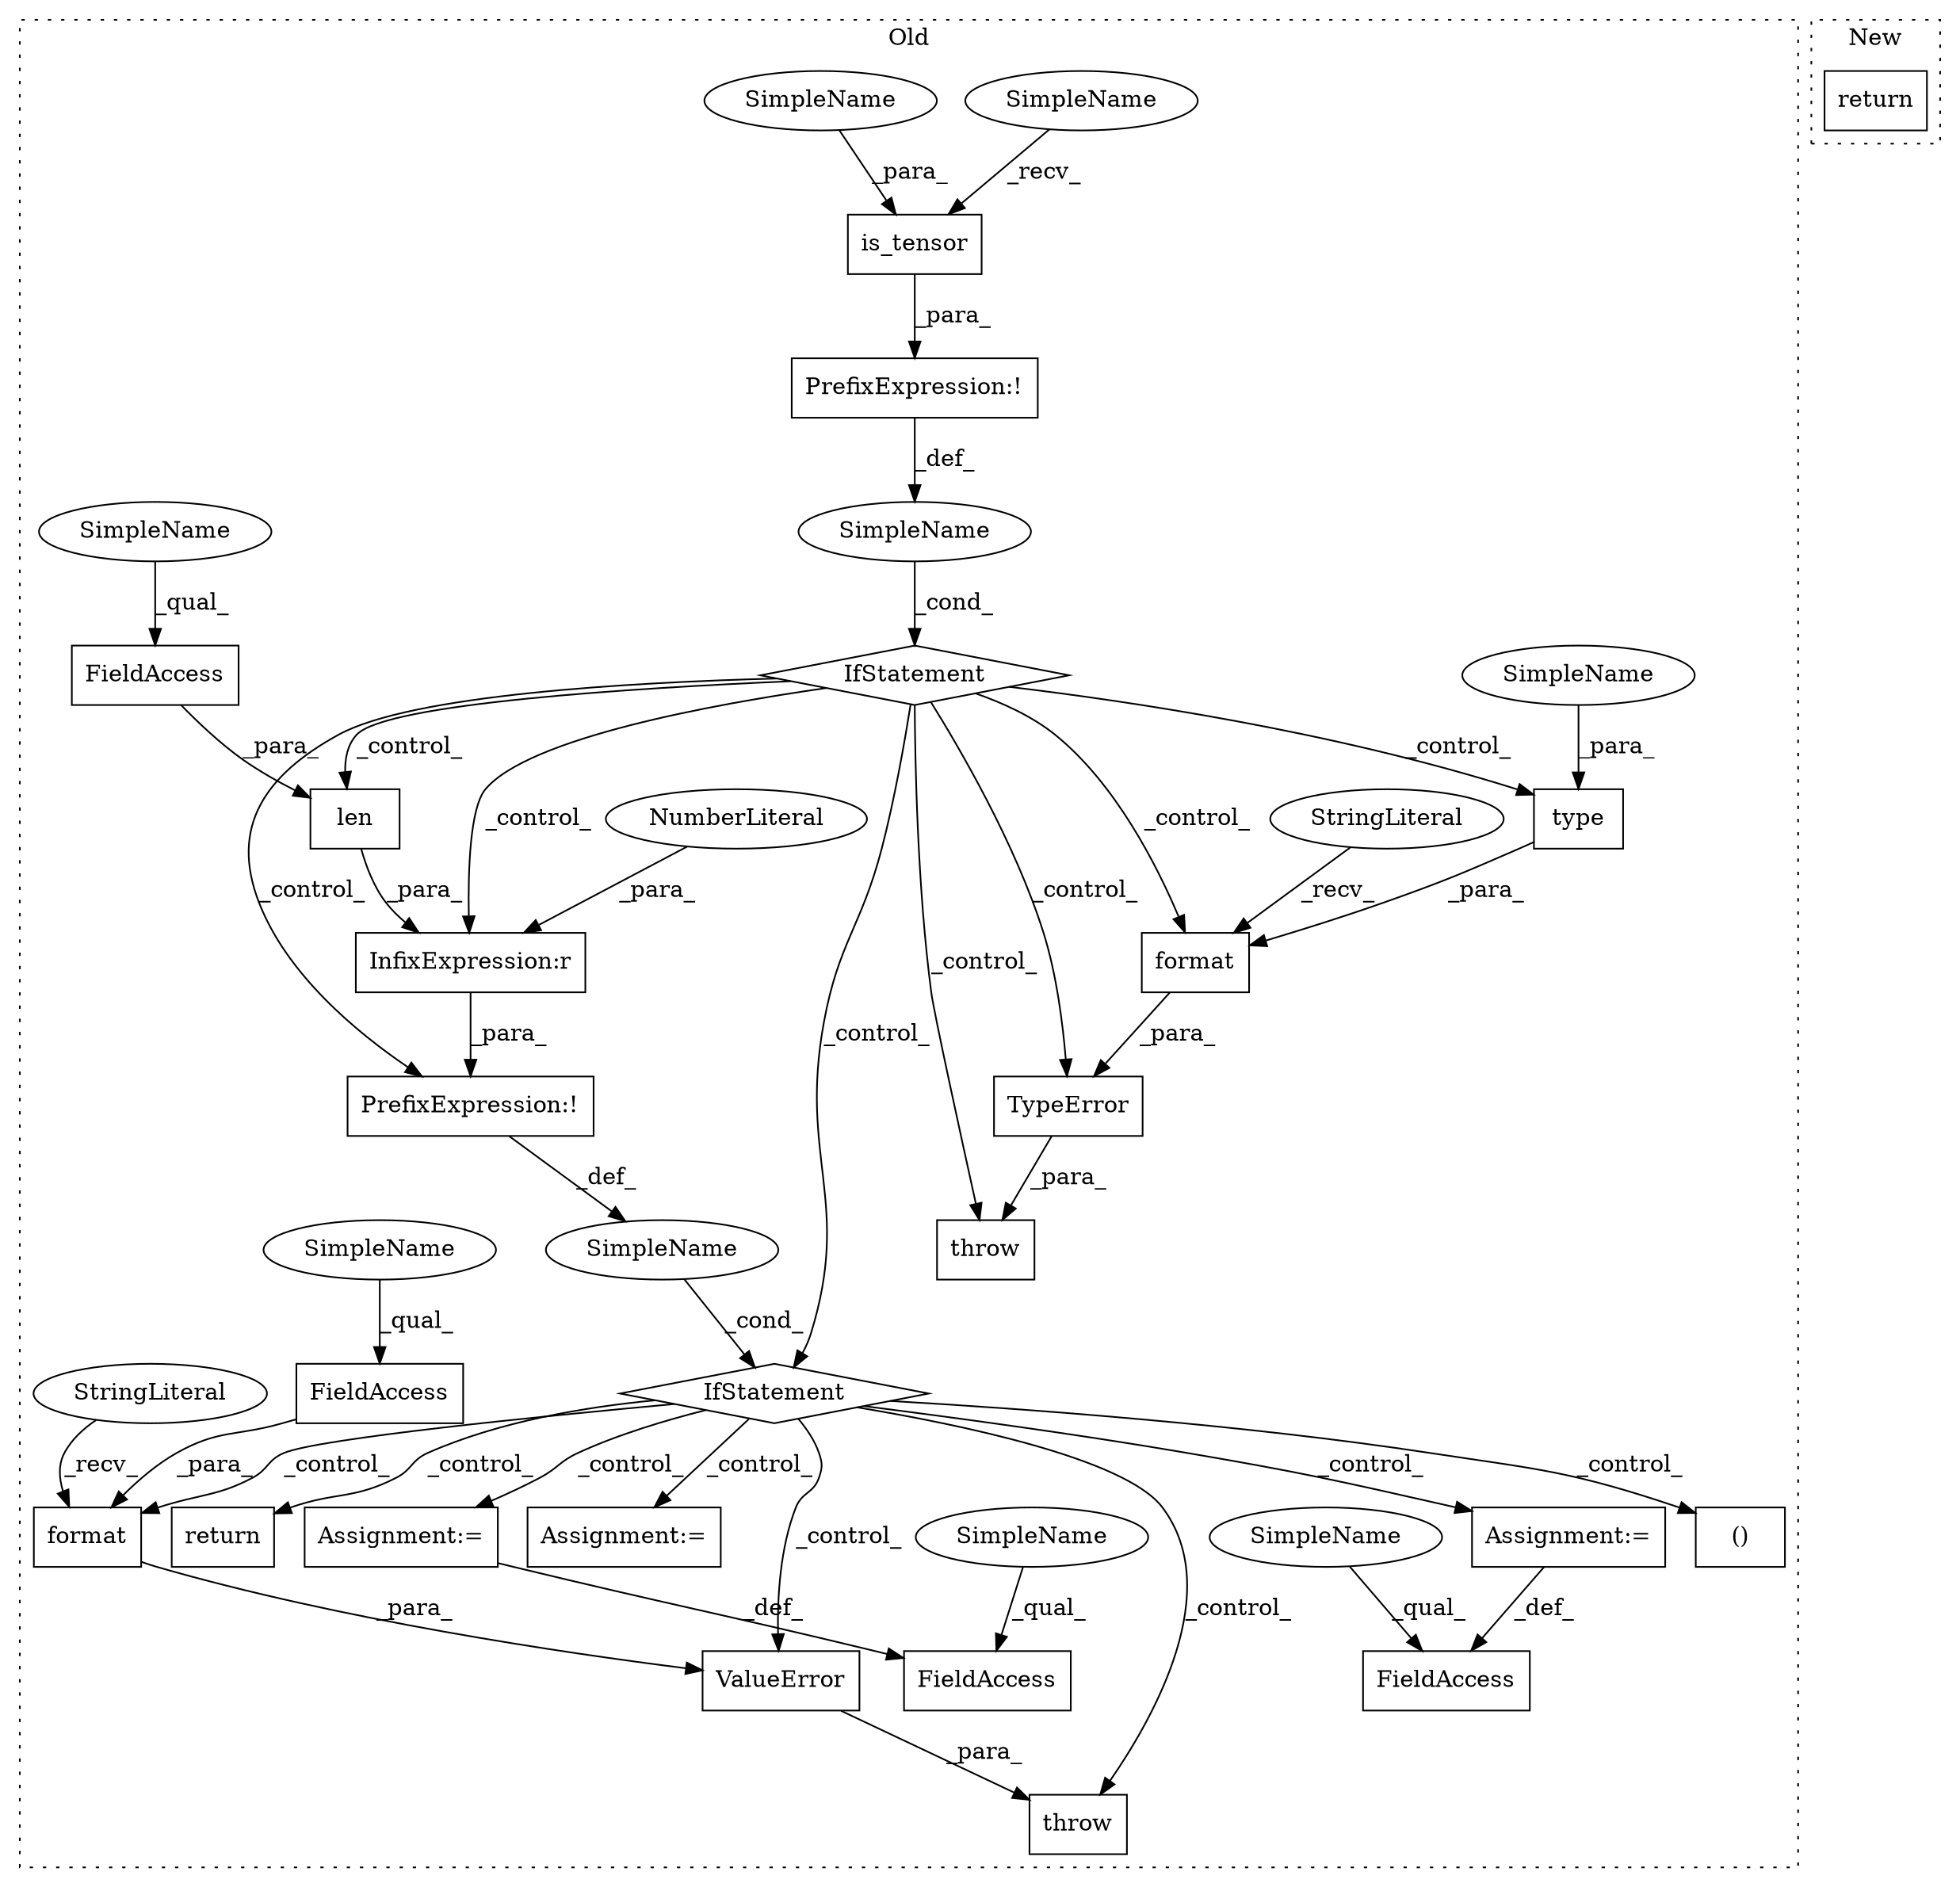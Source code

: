 digraph G {
subgraph cluster0 {
1 [label="len" a="32" s="4209,4224" l="4,1" shape="box"];
3 [label="InfixExpression:r" a="27" s="4225" l="4" shape="box"];
4 [label="IfStatement" a="25" s="4203,4231" l="4,2" shape="diamond"];
5 [label="NumberLiteral" a="34" s="4229" l="1" shape="ellipse"];
6 [label="Assignment:=" a="7" s="4592" l="1" shape="box"];
7 [label="SimpleName" a="42" s="" l="" shape="ellipse"];
8 [label="Assignment:=" a="7" s="4352" l="1" shape="box"];
9 [label="FieldAccess" a="22" s="4213" l="11" shape="box"];
10 [label="()" a="106" s="4422" l="59" shape="box"];
11 [label="Assignment:=" a="7" s="4501" l="1" shape="box"];
12 [label="ValueError" a="32" s="4247,4327" l="11,1" shape="box"];
13 [label="throw" a="53" s="4241" l="6" shape="box"];
14 [label="is_tensor" a="32" s="4086,4101" l="10,1" shape="box"];
15 [label="type" a="32" s="4178,4188" l="5,1" shape="box"];
16 [label="FieldAccess" a="22" s="4340" l="12" shape="box"];
17 [label="PrefixExpression:!" a="38" s="4207" l="1" shape="box"];
18 [label="PrefixExpression:!" a="38" s="4079" l="1" shape="box"];
19 [label="format" a="32" s="4171,4189" l="7,1" shape="box"];
20 [label="format" a="32" s="4308,4326" l="7,1" shape="box"];
21 [label="SimpleName" a="42" s="" l="" shape="ellipse"];
22 [label="StringLiteral" a="45" s="4128" l="42" shape="ellipse"];
23 [label="StringLiteral" a="45" s="4258" l="49" shape="ellipse"];
24 [label="throw" a="53" s="4112" l="6" shape="box"];
25 [label="FieldAccess" a="22" s="4489" l="12" shape="box"];
26 [label="FieldAccess" a="22" s="4315" l="11" shape="box"];
27 [label="TypeError" a="32" s="4118,4190" l="10,1" shape="box"];
28 [label="IfStatement" a="25" s="4075,4102" l="4,2" shape="diamond"];
29 [label="return" a="41" s="4645" l="7" shape="box"];
30 [label="SimpleName" a="42" s="4489" l="5" shape="ellipse"];
31 [label="SimpleName" a="42" s="4080" l="5" shape="ellipse"];
32 [label="SimpleName" a="42" s="4340" l="5" shape="ellipse"];
33 [label="SimpleName" a="42" s="4183" l="5" shape="ellipse"];
34 [label="SimpleName" a="42" s="4096" l="5" shape="ellipse"];
35 [label="SimpleName" a="42" s="4213" l="5" shape="ellipse"];
36 [label="SimpleName" a="42" s="4315" l="5" shape="ellipse"];
label = "Old";
style="dotted";
}
subgraph cluster1 {
2 [label="return" a="41" s="5023" l="7" shape="box"];
label = "New";
style="dotted";
}
1 -> 3 [label="_para_"];
3 -> 17 [label="_para_"];
4 -> 20 [label="_control_"];
4 -> 29 [label="_control_"];
4 -> 13 [label="_control_"];
4 -> 12 [label="_control_"];
4 -> 8 [label="_control_"];
4 -> 10 [label="_control_"];
4 -> 6 [label="_control_"];
4 -> 11 [label="_control_"];
5 -> 3 [label="_para_"];
7 -> 4 [label="_cond_"];
8 -> 16 [label="_def_"];
9 -> 1 [label="_para_"];
11 -> 25 [label="_def_"];
12 -> 13 [label="_para_"];
14 -> 18 [label="_para_"];
15 -> 19 [label="_para_"];
17 -> 7 [label="_def_"];
18 -> 21 [label="_def_"];
19 -> 27 [label="_para_"];
20 -> 12 [label="_para_"];
21 -> 28 [label="_cond_"];
22 -> 19 [label="_recv_"];
23 -> 20 [label="_recv_"];
26 -> 20 [label="_para_"];
27 -> 24 [label="_para_"];
28 -> 17 [label="_control_"];
28 -> 15 [label="_control_"];
28 -> 27 [label="_control_"];
28 -> 1 [label="_control_"];
28 -> 4 [label="_control_"];
28 -> 3 [label="_control_"];
28 -> 19 [label="_control_"];
28 -> 24 [label="_control_"];
30 -> 25 [label="_qual_"];
31 -> 14 [label="_recv_"];
32 -> 16 [label="_qual_"];
33 -> 15 [label="_para_"];
34 -> 14 [label="_para_"];
35 -> 9 [label="_qual_"];
36 -> 26 [label="_qual_"];
}